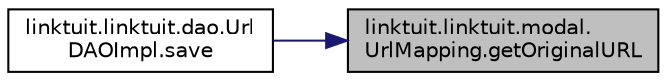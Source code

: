 digraph "linktuit.linktuit.modal.UrlMapping.getOriginalURL"
{
 // LATEX_PDF_SIZE
  edge [fontname="Helvetica",fontsize="10",labelfontname="Helvetica",labelfontsize="10"];
  node [fontname="Helvetica",fontsize="10",shape=record];
  rankdir="RL";
  Node1 [label="linktuit.linktuit.modal.\lUrlMapping.getOriginalURL",height=0.2,width=0.4,color="black", fillcolor="grey75", style="filled", fontcolor="black",tooltip=" "];
  Node1 -> Node2 [dir="back",color="midnightblue",fontsize="10",style="solid",fontname="Helvetica"];
  Node2 [label="linktuit.linktuit.dao.Url\lDAOImpl.save",height=0.2,width=0.4,color="black", fillcolor="white", style="filled",URL="$classlinktuit_1_1linktuit_1_1dao_1_1_url_d_a_o_impl.html#adf29c0dacfd99da57117fae9806cb14c",tooltip=" "];
}
